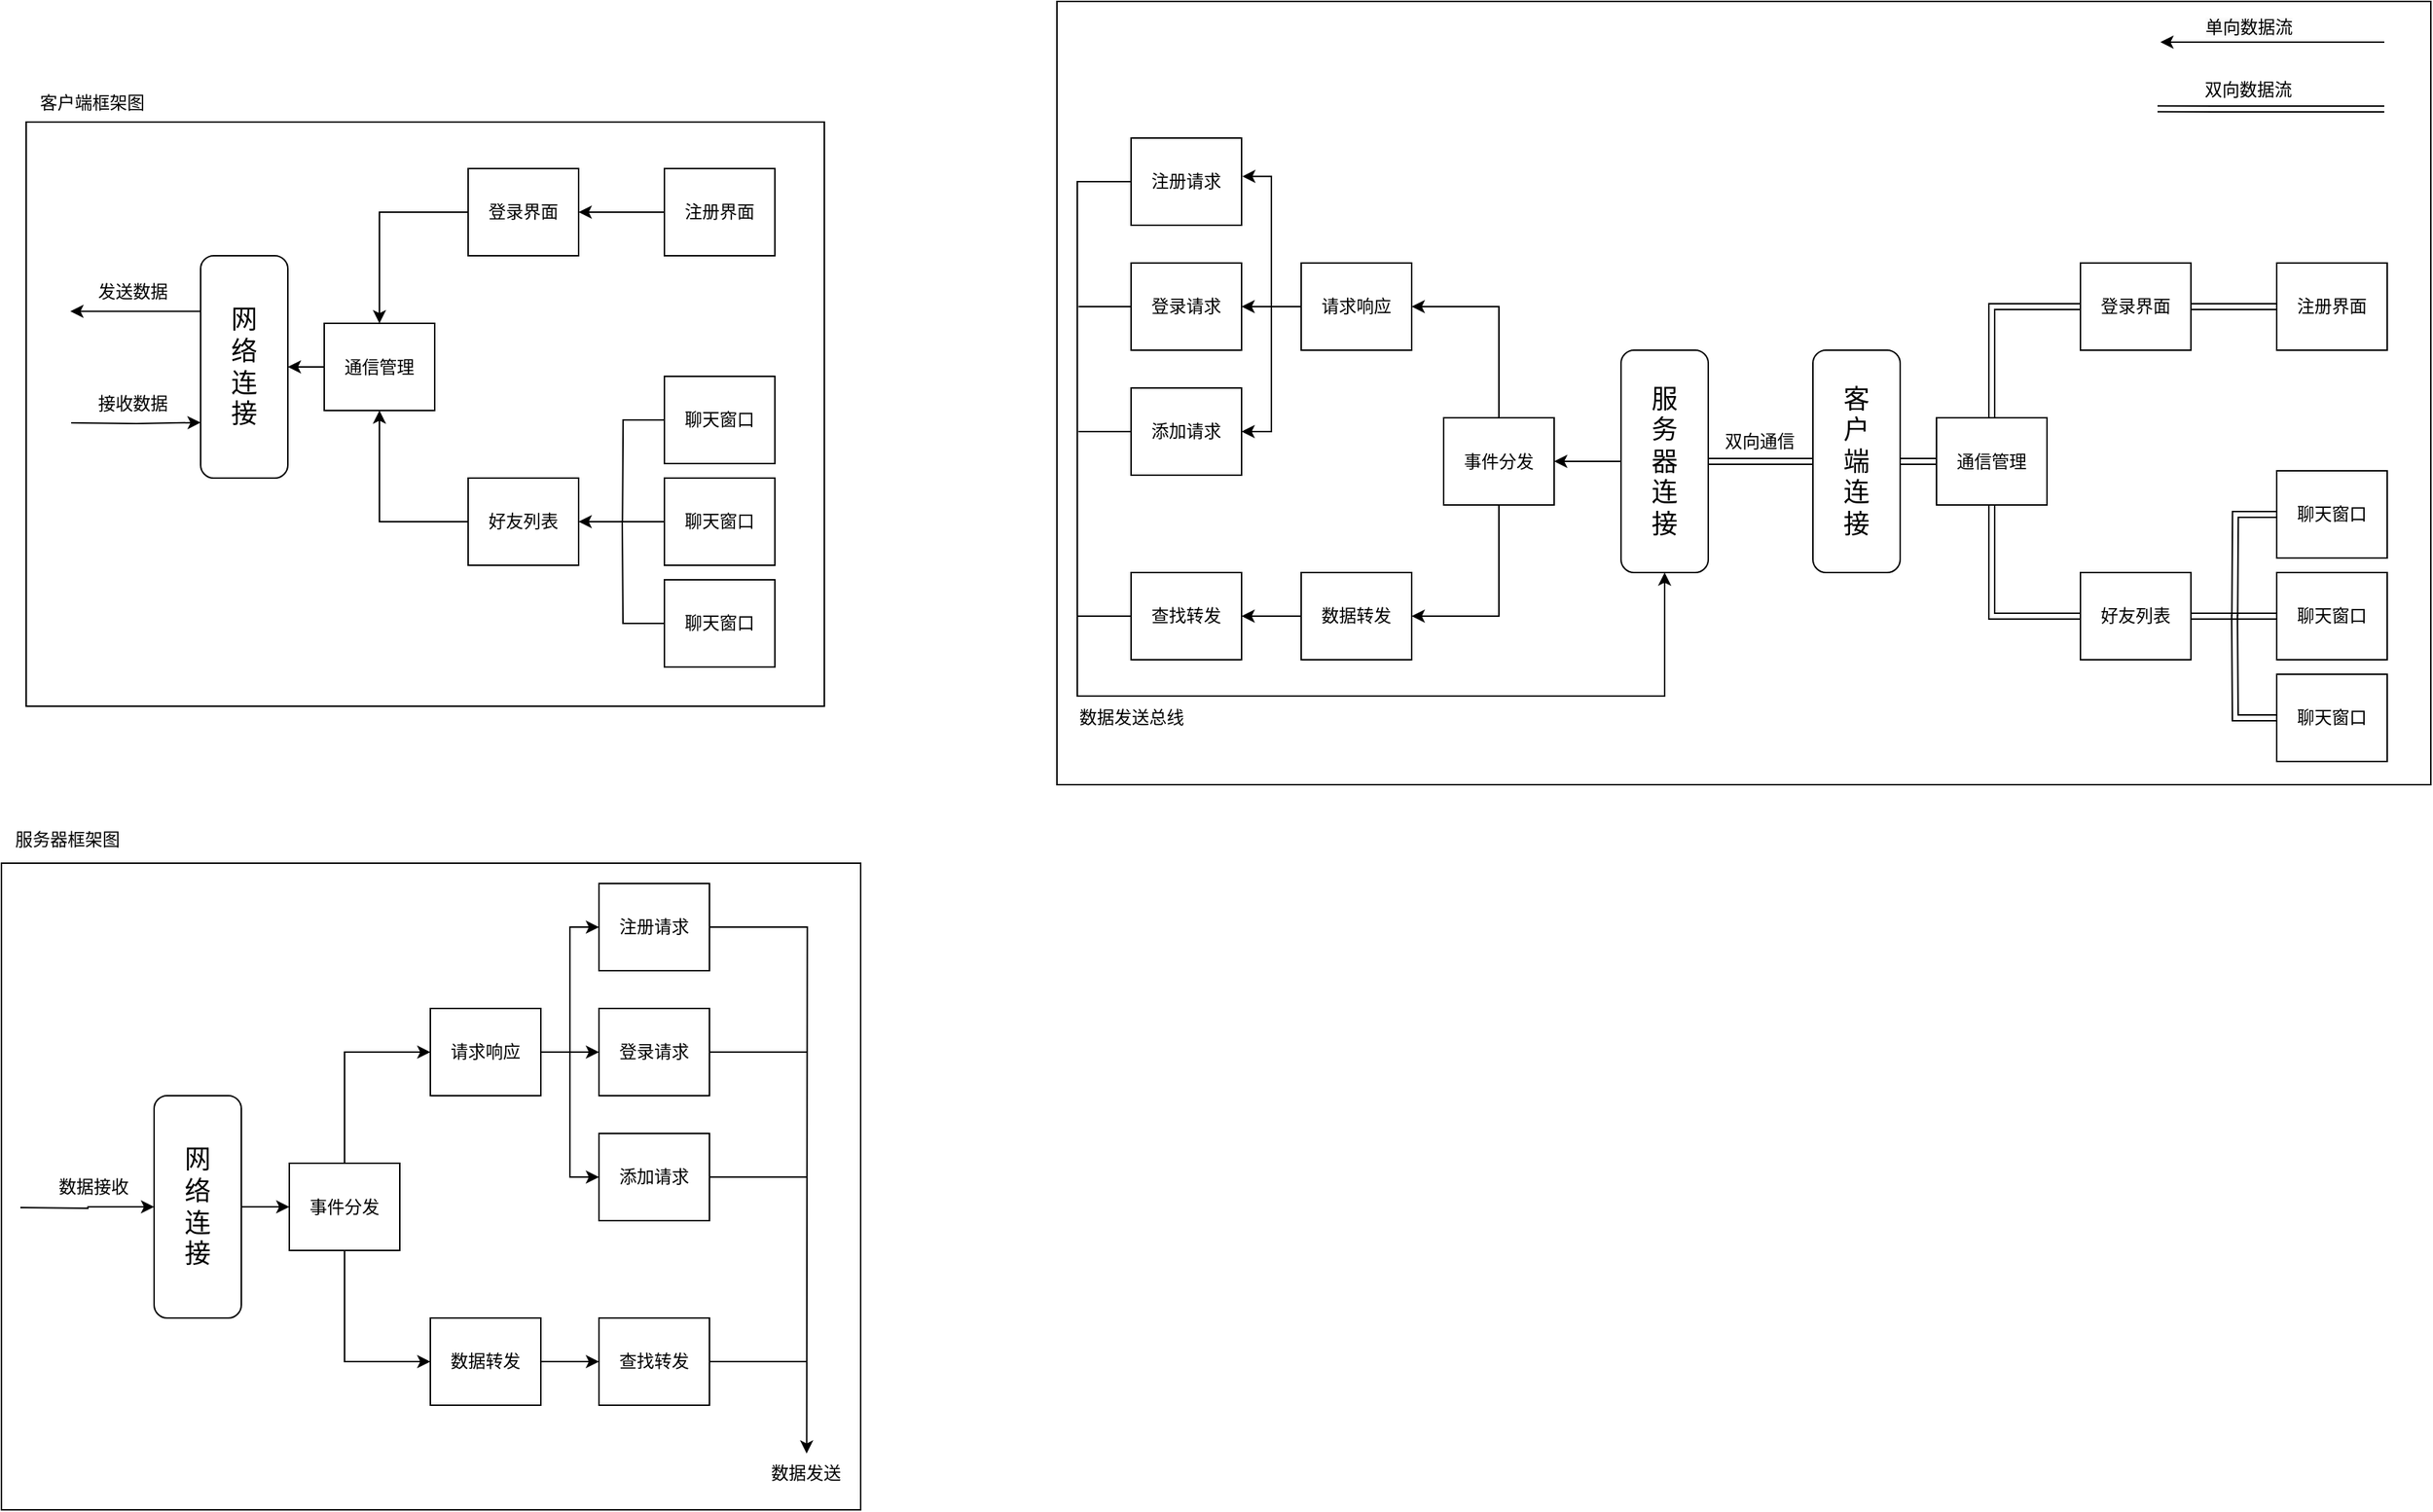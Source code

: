 <mxfile version="21.1.2" type="device">
  <diagram id="prtHgNgQTEPvFCAcTncT" name="Page-1">
    <mxGraphModel dx="1846" dy="1054" grid="0" gridSize="10" guides="1" tooltips="1" connect="1" arrows="1" fold="1" page="1" pageScale="1" pageWidth="827" pageHeight="1169" math="0" shadow="0">
      <root>
        <mxCell id="0" />
        <mxCell id="1" parent="0" />
        <mxCell id="Do2Q6mcpjUpiM5cCAcLP-162" value="" style="rounded=0;whiteSpace=wrap;html=1;" vertex="1" parent="1">
          <mxGeometry x="834" y="91" width="945" height="539" as="geometry" />
        </mxCell>
        <mxCell id="Do2Q6mcpjUpiM5cCAcLP-72" value="" style="group" vertex="1" connectable="0" parent="1">
          <mxGeometry x="108" y="655" width="591" height="474" as="geometry" />
        </mxCell>
        <mxCell id="Do2Q6mcpjUpiM5cCAcLP-70" value="" style="group" vertex="1" connectable="0" parent="Do2Q6mcpjUpiM5cCAcLP-72">
          <mxGeometry y="29" width="591" height="445" as="geometry" />
        </mxCell>
        <mxCell id="Do2Q6mcpjUpiM5cCAcLP-69" value="" style="rounded=0;whiteSpace=wrap;html=1;" vertex="1" parent="Do2Q6mcpjUpiM5cCAcLP-70">
          <mxGeometry width="591" height="445" as="geometry" />
        </mxCell>
        <mxCell id="Do2Q6mcpjUpiM5cCAcLP-27" value="&lt;font style=&quot;font-size: 18px;&quot;&gt;网&lt;br&gt;络&lt;br&gt;连&lt;br&gt;接&lt;/font&gt;" style="rounded=1;whiteSpace=wrap;html=1;" vertex="1" parent="Do2Q6mcpjUpiM5cCAcLP-70">
          <mxGeometry x="105" y="160" width="60" height="153" as="geometry" />
        </mxCell>
        <mxCell id="Do2Q6mcpjUpiM5cCAcLP-40" value="事件分发" style="rounded=0;whiteSpace=wrap;html=1;" vertex="1" parent="Do2Q6mcpjUpiM5cCAcLP-70">
          <mxGeometry x="198" y="206.5" width="76" height="60" as="geometry" />
        </mxCell>
        <mxCell id="Do2Q6mcpjUpiM5cCAcLP-45" value="" style="edgeStyle=orthogonalEdgeStyle;rounded=0;orthogonalLoop=1;jettySize=auto;html=1;" edge="1" parent="Do2Q6mcpjUpiM5cCAcLP-70" source="Do2Q6mcpjUpiM5cCAcLP-27" target="Do2Q6mcpjUpiM5cCAcLP-40">
          <mxGeometry relative="1" as="geometry" />
        </mxCell>
        <mxCell id="Do2Q6mcpjUpiM5cCAcLP-41" value="请求响应" style="rounded=0;whiteSpace=wrap;html=1;" vertex="1" parent="Do2Q6mcpjUpiM5cCAcLP-70">
          <mxGeometry x="295" y="100" width="76" height="60" as="geometry" />
        </mxCell>
        <mxCell id="Do2Q6mcpjUpiM5cCAcLP-47" style="edgeStyle=orthogonalEdgeStyle;rounded=0;orthogonalLoop=1;jettySize=auto;html=1;entryX=0;entryY=0.5;entryDx=0;entryDy=0;exitX=0.5;exitY=0;exitDx=0;exitDy=0;" edge="1" parent="Do2Q6mcpjUpiM5cCAcLP-70" source="Do2Q6mcpjUpiM5cCAcLP-40" target="Do2Q6mcpjUpiM5cCAcLP-41">
          <mxGeometry relative="1" as="geometry" />
        </mxCell>
        <mxCell id="Do2Q6mcpjUpiM5cCAcLP-42" value="数据转发" style="rounded=0;whiteSpace=wrap;html=1;" vertex="1" parent="Do2Q6mcpjUpiM5cCAcLP-70">
          <mxGeometry x="295" y="313" width="76" height="60" as="geometry" />
        </mxCell>
        <mxCell id="Do2Q6mcpjUpiM5cCAcLP-48" style="edgeStyle=orthogonalEdgeStyle;rounded=0;orthogonalLoop=1;jettySize=auto;html=1;entryX=0;entryY=0.5;entryDx=0;entryDy=0;exitX=0.5;exitY=1;exitDx=0;exitDy=0;" edge="1" parent="Do2Q6mcpjUpiM5cCAcLP-70" source="Do2Q6mcpjUpiM5cCAcLP-40" target="Do2Q6mcpjUpiM5cCAcLP-42">
          <mxGeometry relative="1" as="geometry" />
        </mxCell>
        <mxCell id="Do2Q6mcpjUpiM5cCAcLP-64" style="edgeStyle=orthogonalEdgeStyle;rounded=0;orthogonalLoop=1;jettySize=auto;html=1;endArrow=none;endFill=0;" edge="1" parent="Do2Q6mcpjUpiM5cCAcLP-70" source="Do2Q6mcpjUpiM5cCAcLP-49">
          <mxGeometry relative="1" as="geometry">
            <mxPoint x="554.429" y="130" as="targetPoint" />
          </mxGeometry>
        </mxCell>
        <mxCell id="Do2Q6mcpjUpiM5cCAcLP-49" value="登录请求" style="rounded=0;whiteSpace=wrap;html=1;" vertex="1" parent="Do2Q6mcpjUpiM5cCAcLP-70">
          <mxGeometry x="411" y="100" width="76" height="60" as="geometry" />
        </mxCell>
        <mxCell id="Do2Q6mcpjUpiM5cCAcLP-52" value="" style="edgeStyle=orthogonalEdgeStyle;rounded=0;orthogonalLoop=1;jettySize=auto;html=1;" edge="1" parent="Do2Q6mcpjUpiM5cCAcLP-70" source="Do2Q6mcpjUpiM5cCAcLP-41" target="Do2Q6mcpjUpiM5cCAcLP-49">
          <mxGeometry relative="1" as="geometry" />
        </mxCell>
        <mxCell id="Do2Q6mcpjUpiM5cCAcLP-62" style="edgeStyle=orthogonalEdgeStyle;rounded=0;orthogonalLoop=1;jettySize=auto;html=1;entryX=0.746;entryY=-0.104;entryDx=0;entryDy=0;entryPerimeter=0;" edge="1" parent="Do2Q6mcpjUpiM5cCAcLP-70" source="Do2Q6mcpjUpiM5cCAcLP-50">
          <mxGeometry relative="1" as="geometry">
            <mxPoint x="553.84" y="406.296" as="targetPoint" />
          </mxGeometry>
        </mxCell>
        <mxCell id="Do2Q6mcpjUpiM5cCAcLP-50" value="注册请求" style="rounded=0;whiteSpace=wrap;html=1;" vertex="1" parent="Do2Q6mcpjUpiM5cCAcLP-70">
          <mxGeometry x="411" y="14" width="76" height="60" as="geometry" />
        </mxCell>
        <mxCell id="Do2Q6mcpjUpiM5cCAcLP-53" style="edgeStyle=orthogonalEdgeStyle;rounded=0;orthogonalLoop=1;jettySize=auto;html=1;entryX=0;entryY=0.5;entryDx=0;entryDy=0;" edge="1" parent="Do2Q6mcpjUpiM5cCAcLP-70" source="Do2Q6mcpjUpiM5cCAcLP-41" target="Do2Q6mcpjUpiM5cCAcLP-50">
          <mxGeometry relative="1" as="geometry" />
        </mxCell>
        <mxCell id="Do2Q6mcpjUpiM5cCAcLP-65" style="edgeStyle=orthogonalEdgeStyle;rounded=0;orthogonalLoop=1;jettySize=auto;html=1;endArrow=none;endFill=0;" edge="1" parent="Do2Q6mcpjUpiM5cCAcLP-70" source="Do2Q6mcpjUpiM5cCAcLP-51">
          <mxGeometry relative="1" as="geometry">
            <mxPoint x="553.857" y="216" as="targetPoint" />
          </mxGeometry>
        </mxCell>
        <mxCell id="Do2Q6mcpjUpiM5cCAcLP-51" value="添加请求" style="rounded=0;whiteSpace=wrap;html=1;" vertex="1" parent="Do2Q6mcpjUpiM5cCAcLP-70">
          <mxGeometry x="411" y="186" width="76" height="60" as="geometry" />
        </mxCell>
        <mxCell id="Do2Q6mcpjUpiM5cCAcLP-54" style="edgeStyle=orthogonalEdgeStyle;rounded=0;orthogonalLoop=1;jettySize=auto;html=1;entryX=0;entryY=0.5;entryDx=0;entryDy=0;" edge="1" parent="Do2Q6mcpjUpiM5cCAcLP-70" source="Do2Q6mcpjUpiM5cCAcLP-41" target="Do2Q6mcpjUpiM5cCAcLP-51">
          <mxGeometry relative="1" as="geometry" />
        </mxCell>
        <mxCell id="Do2Q6mcpjUpiM5cCAcLP-66" style="edgeStyle=orthogonalEdgeStyle;rounded=0;orthogonalLoop=1;jettySize=auto;html=1;endArrow=none;endFill=0;" edge="1" parent="Do2Q6mcpjUpiM5cCAcLP-70" source="Do2Q6mcpjUpiM5cCAcLP-56">
          <mxGeometry relative="1" as="geometry">
            <mxPoint x="554" y="343" as="targetPoint" />
          </mxGeometry>
        </mxCell>
        <mxCell id="Do2Q6mcpjUpiM5cCAcLP-56" value="查找转发" style="rounded=0;whiteSpace=wrap;html=1;" vertex="1" parent="Do2Q6mcpjUpiM5cCAcLP-70">
          <mxGeometry x="411" y="313" width="76" height="60" as="geometry" />
        </mxCell>
        <mxCell id="Do2Q6mcpjUpiM5cCAcLP-57" value="" style="edgeStyle=orthogonalEdgeStyle;rounded=0;orthogonalLoop=1;jettySize=auto;html=1;" edge="1" parent="Do2Q6mcpjUpiM5cCAcLP-70" source="Do2Q6mcpjUpiM5cCAcLP-42" target="Do2Q6mcpjUpiM5cCAcLP-56">
          <mxGeometry relative="1" as="geometry" />
        </mxCell>
        <mxCell id="Do2Q6mcpjUpiM5cCAcLP-59" style="edgeStyle=orthogonalEdgeStyle;rounded=0;orthogonalLoop=1;jettySize=auto;html=1;entryX=0;entryY=0.5;entryDx=0;entryDy=0;" edge="1" parent="Do2Q6mcpjUpiM5cCAcLP-70" target="Do2Q6mcpjUpiM5cCAcLP-27">
          <mxGeometry relative="1" as="geometry">
            <mxPoint x="13" y="237" as="sourcePoint" />
          </mxGeometry>
        </mxCell>
        <mxCell id="Do2Q6mcpjUpiM5cCAcLP-60" value="数据接收" style="text;html=1;align=center;verticalAlign=middle;resizable=0;points=[];autosize=1;strokeColor=none;fillColor=none;" vertex="1" parent="Do2Q6mcpjUpiM5cCAcLP-70">
          <mxGeometry x="30" y="210" width="66" height="26" as="geometry" />
        </mxCell>
        <mxCell id="Do2Q6mcpjUpiM5cCAcLP-67" value="数据发送" style="text;html=1;align=center;verticalAlign=middle;resizable=0;points=[];autosize=1;strokeColor=none;fillColor=none;" vertex="1" parent="Do2Q6mcpjUpiM5cCAcLP-70">
          <mxGeometry x="520" y="407" width="66" height="26" as="geometry" />
        </mxCell>
        <mxCell id="Do2Q6mcpjUpiM5cCAcLP-71" value="服务器框架图" style="text;html=1;align=center;verticalAlign=middle;resizable=0;points=[];autosize=1;strokeColor=none;fillColor=none;" vertex="1" parent="Do2Q6mcpjUpiM5cCAcLP-72">
          <mxGeometry width="90" height="26" as="geometry" />
        </mxCell>
        <mxCell id="Do2Q6mcpjUpiM5cCAcLP-73" value="" style="group" vertex="1" connectable="0" parent="1">
          <mxGeometry x="125" y="148" width="549" height="428" as="geometry" />
        </mxCell>
        <mxCell id="Do2Q6mcpjUpiM5cCAcLP-68" value="" style="rounded=0;whiteSpace=wrap;html=1;" vertex="1" parent="Do2Q6mcpjUpiM5cCAcLP-73">
          <mxGeometry y="26" width="549" height="402" as="geometry" />
        </mxCell>
        <mxCell id="Do2Q6mcpjUpiM5cCAcLP-26" value="客户端框架图" style="text;html=1;align=center;verticalAlign=middle;resizable=0;points=[];autosize=1;strokeColor=none;fillColor=none;" vertex="1" parent="Do2Q6mcpjUpiM5cCAcLP-73">
          <mxGeometry width="90" height="26" as="geometry" />
        </mxCell>
        <mxCell id="Do2Q6mcpjUpiM5cCAcLP-33" style="edgeStyle=orthogonalEdgeStyle;rounded=0;orthogonalLoop=1;jettySize=auto;html=1;exitX=0;exitY=0.25;exitDx=0;exitDy=0;" edge="1" parent="Do2Q6mcpjUpiM5cCAcLP-73" source="Do2Q6mcpjUpiM5cCAcLP-6">
          <mxGeometry relative="1" as="geometry">
            <mxPoint x="30.4" y="156.2" as="targetPoint" />
          </mxGeometry>
        </mxCell>
        <mxCell id="Do2Q6mcpjUpiM5cCAcLP-6" value="&lt;font style=&quot;font-size: 18px;&quot;&gt;网&lt;br&gt;络&lt;br&gt;连&lt;br&gt;接&lt;/font&gt;" style="rounded=1;whiteSpace=wrap;html=1;" vertex="1" parent="Do2Q6mcpjUpiM5cCAcLP-73">
          <mxGeometry x="120" y="118" width="60" height="153" as="geometry" />
        </mxCell>
        <mxCell id="Do2Q6mcpjUpiM5cCAcLP-13" value="" style="edgeStyle=orthogonalEdgeStyle;rounded=0;orthogonalLoop=1;jettySize=auto;html=1;" edge="1" parent="Do2Q6mcpjUpiM5cCAcLP-73" source="Do2Q6mcpjUpiM5cCAcLP-8" target="Do2Q6mcpjUpiM5cCAcLP-6">
          <mxGeometry relative="1" as="geometry" />
        </mxCell>
        <mxCell id="Do2Q6mcpjUpiM5cCAcLP-8" value="通信管理" style="rounded=0;whiteSpace=wrap;html=1;" vertex="1" parent="Do2Q6mcpjUpiM5cCAcLP-73">
          <mxGeometry x="205" y="164.5" width="76" height="60" as="geometry" />
        </mxCell>
        <mxCell id="Do2Q6mcpjUpiM5cCAcLP-15" style="edgeStyle=orthogonalEdgeStyle;rounded=0;orthogonalLoop=1;jettySize=auto;html=1;entryX=0.5;entryY=0;entryDx=0;entryDy=0;" edge="1" parent="Do2Q6mcpjUpiM5cCAcLP-73" source="Do2Q6mcpjUpiM5cCAcLP-9" target="Do2Q6mcpjUpiM5cCAcLP-8">
          <mxGeometry relative="1" as="geometry" />
        </mxCell>
        <mxCell id="Do2Q6mcpjUpiM5cCAcLP-9" value="登录界面" style="rounded=0;whiteSpace=wrap;html=1;" vertex="1" parent="Do2Q6mcpjUpiM5cCAcLP-73">
          <mxGeometry x="304" y="58" width="76" height="60" as="geometry" />
        </mxCell>
        <mxCell id="Do2Q6mcpjUpiM5cCAcLP-14" value="" style="edgeStyle=orthogonalEdgeStyle;rounded=0;orthogonalLoop=1;jettySize=auto;html=1;" edge="1" parent="Do2Q6mcpjUpiM5cCAcLP-73" source="Do2Q6mcpjUpiM5cCAcLP-10" target="Do2Q6mcpjUpiM5cCAcLP-8">
          <mxGeometry relative="1" as="geometry" />
        </mxCell>
        <mxCell id="Do2Q6mcpjUpiM5cCAcLP-10" value="好友列表" style="rounded=0;whiteSpace=wrap;html=1;" vertex="1" parent="Do2Q6mcpjUpiM5cCAcLP-73">
          <mxGeometry x="304" y="271" width="76" height="60" as="geometry" />
        </mxCell>
        <mxCell id="Do2Q6mcpjUpiM5cCAcLP-17" value="" style="edgeStyle=orthogonalEdgeStyle;rounded=0;orthogonalLoop=1;jettySize=auto;html=1;" edge="1" parent="Do2Q6mcpjUpiM5cCAcLP-73" source="Do2Q6mcpjUpiM5cCAcLP-11" target="Do2Q6mcpjUpiM5cCAcLP-10">
          <mxGeometry relative="1" as="geometry" />
        </mxCell>
        <mxCell id="Do2Q6mcpjUpiM5cCAcLP-11" value="聊天窗口" style="rounded=0;whiteSpace=wrap;html=1;" vertex="1" parent="Do2Q6mcpjUpiM5cCAcLP-73">
          <mxGeometry x="439" y="271" width="76" height="60" as="geometry" />
        </mxCell>
        <mxCell id="Do2Q6mcpjUpiM5cCAcLP-16" value="" style="edgeStyle=orthogonalEdgeStyle;rounded=0;orthogonalLoop=1;jettySize=auto;html=1;" edge="1" parent="Do2Q6mcpjUpiM5cCAcLP-73" source="Do2Q6mcpjUpiM5cCAcLP-12" target="Do2Q6mcpjUpiM5cCAcLP-9">
          <mxGeometry relative="1" as="geometry" />
        </mxCell>
        <mxCell id="Do2Q6mcpjUpiM5cCAcLP-12" value="注册界面" style="rounded=0;whiteSpace=wrap;html=1;" vertex="1" parent="Do2Q6mcpjUpiM5cCAcLP-73">
          <mxGeometry x="439" y="58" width="76" height="60" as="geometry" />
        </mxCell>
        <mxCell id="Do2Q6mcpjUpiM5cCAcLP-21" style="edgeStyle=orthogonalEdgeStyle;rounded=0;orthogonalLoop=1;jettySize=auto;html=1;endArrow=none;endFill=0;" edge="1" parent="Do2Q6mcpjUpiM5cCAcLP-73" source="Do2Q6mcpjUpiM5cCAcLP-18">
          <mxGeometry relative="1" as="geometry">
            <mxPoint x="410.143" y="301" as="targetPoint" />
          </mxGeometry>
        </mxCell>
        <mxCell id="Do2Q6mcpjUpiM5cCAcLP-18" value="聊天窗口" style="rounded=0;whiteSpace=wrap;html=1;" vertex="1" parent="Do2Q6mcpjUpiM5cCAcLP-73">
          <mxGeometry x="439" y="201" width="76" height="60" as="geometry" />
        </mxCell>
        <mxCell id="Do2Q6mcpjUpiM5cCAcLP-22" style="edgeStyle=orthogonalEdgeStyle;rounded=0;orthogonalLoop=1;jettySize=auto;html=1;strokeColor=default;endArrow=none;endFill=0;" edge="1" parent="Do2Q6mcpjUpiM5cCAcLP-73" source="Do2Q6mcpjUpiM5cCAcLP-19">
          <mxGeometry relative="1" as="geometry">
            <mxPoint x="410" y="300" as="targetPoint" />
          </mxGeometry>
        </mxCell>
        <mxCell id="Do2Q6mcpjUpiM5cCAcLP-19" value="聊天窗口" style="rounded=0;whiteSpace=wrap;html=1;" vertex="1" parent="Do2Q6mcpjUpiM5cCAcLP-73">
          <mxGeometry x="439" y="341" width="76" height="60" as="geometry" />
        </mxCell>
        <mxCell id="Do2Q6mcpjUpiM5cCAcLP-24" value="发送数据" style="text;html=1;align=center;verticalAlign=middle;resizable=0;points=[];autosize=1;strokeColor=none;fillColor=none;" vertex="1" parent="Do2Q6mcpjUpiM5cCAcLP-73">
          <mxGeometry x="40" y="130" width="66" height="26" as="geometry" />
        </mxCell>
        <mxCell id="Do2Q6mcpjUpiM5cCAcLP-37" style="edgeStyle=orthogonalEdgeStyle;rounded=0;orthogonalLoop=1;jettySize=auto;html=1;entryX=0;entryY=0.75;entryDx=0;entryDy=0;" edge="1" parent="Do2Q6mcpjUpiM5cCAcLP-73" target="Do2Q6mcpjUpiM5cCAcLP-6">
          <mxGeometry relative="1" as="geometry">
            <mxPoint x="31" y="233" as="sourcePoint" />
          </mxGeometry>
        </mxCell>
        <mxCell id="Do2Q6mcpjUpiM5cCAcLP-38" value="接收数据" style="text;html=1;align=center;verticalAlign=middle;resizable=0;points=[];autosize=1;strokeColor=none;fillColor=none;" vertex="1" parent="Do2Q6mcpjUpiM5cCAcLP-73">
          <mxGeometry x="40" y="207" width="66" height="26" as="geometry" />
        </mxCell>
        <mxCell id="Do2Q6mcpjUpiM5cCAcLP-151" value="" style="edgeStyle=orthogonalEdgeStyle;rounded=0;orthogonalLoop=1;jettySize=auto;html=1;shape=link;" edge="1" parent="1" source="Do2Q6mcpjUpiM5cCAcLP-78" target="Do2Q6mcpjUpiM5cCAcLP-124">
          <mxGeometry relative="1" as="geometry" />
        </mxCell>
        <mxCell id="Do2Q6mcpjUpiM5cCAcLP-78" value="&lt;font style=&quot;font-size: 18px;&quot;&gt;客&lt;br&gt;户&lt;br&gt;端&lt;br&gt;连&lt;br&gt;接&lt;/font&gt;" style="rounded=1;whiteSpace=wrap;html=1;container=0;" vertex="1" parent="1">
          <mxGeometry x="1354" y="331" width="60" height="153" as="geometry" />
        </mxCell>
        <mxCell id="Do2Q6mcpjUpiM5cCAcLP-79" value="" style="edgeStyle=orthogonalEdgeStyle;rounded=0;orthogonalLoop=1;jettySize=auto;html=1;shape=link;" edge="1" parent="1" source="Do2Q6mcpjUpiM5cCAcLP-80" target="Do2Q6mcpjUpiM5cCAcLP-78">
          <mxGeometry relative="1" as="geometry" />
        </mxCell>
        <mxCell id="Do2Q6mcpjUpiM5cCAcLP-80" value="通信管理" style="rounded=0;whiteSpace=wrap;html=1;container=0;" vertex="1" parent="1">
          <mxGeometry x="1439" y="377.5" width="76" height="60" as="geometry" />
        </mxCell>
        <mxCell id="Do2Q6mcpjUpiM5cCAcLP-81" style="edgeStyle=orthogonalEdgeStyle;rounded=0;orthogonalLoop=1;jettySize=auto;html=1;entryX=0.5;entryY=0;entryDx=0;entryDy=0;shape=link;" edge="1" parent="1" source="Do2Q6mcpjUpiM5cCAcLP-82" target="Do2Q6mcpjUpiM5cCAcLP-80">
          <mxGeometry relative="1" as="geometry" />
        </mxCell>
        <mxCell id="Do2Q6mcpjUpiM5cCAcLP-82" value="登录界面" style="rounded=0;whiteSpace=wrap;html=1;container=0;" vertex="1" parent="1">
          <mxGeometry x="1538" y="271" width="76" height="60" as="geometry" />
        </mxCell>
        <mxCell id="Do2Q6mcpjUpiM5cCAcLP-83" value="" style="edgeStyle=orthogonalEdgeStyle;rounded=0;orthogonalLoop=1;jettySize=auto;html=1;shape=link;" edge="1" parent="1" source="Do2Q6mcpjUpiM5cCAcLP-84" target="Do2Q6mcpjUpiM5cCAcLP-80">
          <mxGeometry relative="1" as="geometry" />
        </mxCell>
        <mxCell id="Do2Q6mcpjUpiM5cCAcLP-84" value="好友列表" style="rounded=0;whiteSpace=wrap;html=1;container=0;" vertex="1" parent="1">
          <mxGeometry x="1538" y="484" width="76" height="60" as="geometry" />
        </mxCell>
        <mxCell id="Do2Q6mcpjUpiM5cCAcLP-85" value="" style="edgeStyle=orthogonalEdgeStyle;rounded=0;orthogonalLoop=1;jettySize=auto;html=1;shape=link;" edge="1" parent="1" source="Do2Q6mcpjUpiM5cCAcLP-86" target="Do2Q6mcpjUpiM5cCAcLP-84">
          <mxGeometry relative="1" as="geometry" />
        </mxCell>
        <mxCell id="Do2Q6mcpjUpiM5cCAcLP-86" value="聊天窗口" style="rounded=0;whiteSpace=wrap;html=1;container=0;" vertex="1" parent="1">
          <mxGeometry x="1673" y="484" width="76" height="60" as="geometry" />
        </mxCell>
        <mxCell id="Do2Q6mcpjUpiM5cCAcLP-87" value="" style="edgeStyle=orthogonalEdgeStyle;rounded=0;orthogonalLoop=1;jettySize=auto;html=1;shape=link;" edge="1" parent="1" source="Do2Q6mcpjUpiM5cCAcLP-88" target="Do2Q6mcpjUpiM5cCAcLP-82">
          <mxGeometry relative="1" as="geometry" />
        </mxCell>
        <mxCell id="Do2Q6mcpjUpiM5cCAcLP-88" value="注册界面" style="rounded=0;whiteSpace=wrap;html=1;container=0;" vertex="1" parent="1">
          <mxGeometry x="1673" y="271" width="76" height="60" as="geometry" />
        </mxCell>
        <mxCell id="Do2Q6mcpjUpiM5cCAcLP-89" style="edgeStyle=orthogonalEdgeStyle;rounded=0;orthogonalLoop=1;jettySize=auto;html=1;endArrow=none;endFill=0;shape=link;" edge="1" parent="1" source="Do2Q6mcpjUpiM5cCAcLP-90">
          <mxGeometry relative="1" as="geometry">
            <mxPoint x="1644.143" y="514" as="targetPoint" />
          </mxGeometry>
        </mxCell>
        <mxCell id="Do2Q6mcpjUpiM5cCAcLP-90" value="聊天窗口" style="rounded=0;whiteSpace=wrap;html=1;container=0;" vertex="1" parent="1">
          <mxGeometry x="1673" y="414" width="76" height="60" as="geometry" />
        </mxCell>
        <mxCell id="Do2Q6mcpjUpiM5cCAcLP-91" style="edgeStyle=orthogonalEdgeStyle;rounded=0;orthogonalLoop=1;jettySize=auto;html=1;strokeColor=default;endArrow=none;endFill=0;shape=link;" edge="1" parent="1" source="Do2Q6mcpjUpiM5cCAcLP-92">
          <mxGeometry relative="1" as="geometry">
            <mxPoint x="1644" y="513" as="targetPoint" />
          </mxGeometry>
        </mxCell>
        <mxCell id="Do2Q6mcpjUpiM5cCAcLP-92" value="聊天窗口" style="rounded=0;whiteSpace=wrap;html=1;container=0;" vertex="1" parent="1">
          <mxGeometry x="1673" y="554" width="76" height="60" as="geometry" />
        </mxCell>
        <mxCell id="Do2Q6mcpjUpiM5cCAcLP-143" style="edgeStyle=orthogonalEdgeStyle;rounded=0;orthogonalLoop=1;jettySize=auto;html=1;entryX=1;entryY=0.5;entryDx=0;entryDy=0;" edge="1" parent="1" source="Do2Q6mcpjUpiM5cCAcLP-124" target="Do2Q6mcpjUpiM5cCAcLP-131">
          <mxGeometry relative="1" as="geometry" />
        </mxCell>
        <mxCell id="Do2Q6mcpjUpiM5cCAcLP-124" value="&lt;font style=&quot;font-size: 18px;&quot;&gt;服&lt;br&gt;务&lt;br&gt;器&lt;br&gt;连&lt;br&gt;接&lt;/font&gt;" style="rounded=1;whiteSpace=wrap;html=1;container=0;" vertex="1" parent="1">
          <mxGeometry x="1222" y="331" width="60" height="153" as="geometry" />
        </mxCell>
        <mxCell id="Do2Q6mcpjUpiM5cCAcLP-129" value="双向通信" style="text;html=1;align=center;verticalAlign=middle;resizable=0;points=[];autosize=1;strokeColor=none;fillColor=none;" vertex="1" parent="1">
          <mxGeometry x="1284" y="381" width="66" height="26" as="geometry" />
        </mxCell>
        <mxCell id="Do2Q6mcpjUpiM5cCAcLP-138" style="edgeStyle=orthogonalEdgeStyle;rounded=0;orthogonalLoop=1;jettySize=auto;html=1;entryX=1;entryY=0.5;entryDx=0;entryDy=0;exitX=0.5;exitY=0;exitDx=0;exitDy=0;" edge="1" parent="1" source="Do2Q6mcpjUpiM5cCAcLP-131" target="Do2Q6mcpjUpiM5cCAcLP-132">
          <mxGeometry relative="1" as="geometry" />
        </mxCell>
        <mxCell id="Do2Q6mcpjUpiM5cCAcLP-139" style="edgeStyle=orthogonalEdgeStyle;rounded=0;orthogonalLoop=1;jettySize=auto;html=1;entryX=1;entryY=0.5;entryDx=0;entryDy=0;exitX=0.5;exitY=1;exitDx=0;exitDy=0;" edge="1" parent="1" source="Do2Q6mcpjUpiM5cCAcLP-131" target="Do2Q6mcpjUpiM5cCAcLP-133">
          <mxGeometry relative="1" as="geometry" />
        </mxCell>
        <mxCell id="Do2Q6mcpjUpiM5cCAcLP-131" value="事件分发" style="rounded=0;whiteSpace=wrap;html=1;" vertex="1" parent="1">
          <mxGeometry x="1100" y="377.5" width="76" height="60" as="geometry" />
        </mxCell>
        <mxCell id="Do2Q6mcpjUpiM5cCAcLP-140" value="" style="edgeStyle=orthogonalEdgeStyle;rounded=0;orthogonalLoop=1;jettySize=auto;html=1;entryX=1.006;entryY=0.44;entryDx=0;entryDy=0;entryPerimeter=0;" edge="1" parent="1" source="Do2Q6mcpjUpiM5cCAcLP-132" target="Do2Q6mcpjUpiM5cCAcLP-135">
          <mxGeometry relative="1" as="geometry" />
        </mxCell>
        <mxCell id="Do2Q6mcpjUpiM5cCAcLP-141" style="edgeStyle=orthogonalEdgeStyle;rounded=0;orthogonalLoop=1;jettySize=auto;html=1;entryX=1;entryY=0.5;entryDx=0;entryDy=0;" edge="1" parent="1" source="Do2Q6mcpjUpiM5cCAcLP-132" target="Do2Q6mcpjUpiM5cCAcLP-136">
          <mxGeometry relative="1" as="geometry" />
        </mxCell>
        <mxCell id="Do2Q6mcpjUpiM5cCAcLP-142" style="edgeStyle=orthogonalEdgeStyle;rounded=0;orthogonalLoop=1;jettySize=auto;html=1;entryX=1;entryY=0.5;entryDx=0;entryDy=0;" edge="1" parent="1" source="Do2Q6mcpjUpiM5cCAcLP-132" target="Do2Q6mcpjUpiM5cCAcLP-134">
          <mxGeometry relative="1" as="geometry" />
        </mxCell>
        <mxCell id="Do2Q6mcpjUpiM5cCAcLP-132" value="请求响应" style="rounded=0;whiteSpace=wrap;html=1;" vertex="1" parent="1">
          <mxGeometry x="1002" y="271" width="76" height="60" as="geometry" />
        </mxCell>
        <mxCell id="Do2Q6mcpjUpiM5cCAcLP-144" value="" style="edgeStyle=orthogonalEdgeStyle;rounded=0;orthogonalLoop=1;jettySize=auto;html=1;" edge="1" parent="1" source="Do2Q6mcpjUpiM5cCAcLP-133" target="Do2Q6mcpjUpiM5cCAcLP-137">
          <mxGeometry relative="1" as="geometry" />
        </mxCell>
        <mxCell id="Do2Q6mcpjUpiM5cCAcLP-133" value="数据转发" style="rounded=0;whiteSpace=wrap;html=1;" vertex="1" parent="1">
          <mxGeometry x="1002" y="484" width="76" height="60" as="geometry" />
        </mxCell>
        <mxCell id="Do2Q6mcpjUpiM5cCAcLP-147" style="edgeStyle=orthogonalEdgeStyle;rounded=0;orthogonalLoop=1;jettySize=auto;html=1;endArrow=none;endFill=0;" edge="1" parent="1" source="Do2Q6mcpjUpiM5cCAcLP-134">
          <mxGeometry relative="1" as="geometry">
            <mxPoint x="848.793" y="301.0" as="targetPoint" />
          </mxGeometry>
        </mxCell>
        <mxCell id="Do2Q6mcpjUpiM5cCAcLP-134" value="登录请求" style="rounded=0;whiteSpace=wrap;html=1;" vertex="1" parent="1">
          <mxGeometry x="885" y="271" width="76" height="60" as="geometry" />
        </mxCell>
        <mxCell id="Do2Q6mcpjUpiM5cCAcLP-146" style="edgeStyle=orthogonalEdgeStyle;rounded=0;orthogonalLoop=1;jettySize=auto;html=1;entryX=0.5;entryY=1;entryDx=0;entryDy=0;" edge="1" parent="1" source="Do2Q6mcpjUpiM5cCAcLP-135" target="Do2Q6mcpjUpiM5cCAcLP-124">
          <mxGeometry relative="1" as="geometry">
            <mxPoint x="1247" y="502" as="targetPoint" />
            <Array as="points">
              <mxPoint x="848" y="215" />
              <mxPoint x="848" y="569" />
              <mxPoint x="1252" y="569" />
            </Array>
          </mxGeometry>
        </mxCell>
        <mxCell id="Do2Q6mcpjUpiM5cCAcLP-135" value="注册请求" style="rounded=0;whiteSpace=wrap;html=1;" vertex="1" parent="1">
          <mxGeometry x="885" y="185" width="76" height="60" as="geometry" />
        </mxCell>
        <mxCell id="Do2Q6mcpjUpiM5cCAcLP-148" style="edgeStyle=orthogonalEdgeStyle;rounded=0;orthogonalLoop=1;jettySize=auto;html=1;endArrow=none;endFill=0;" edge="1" parent="1" source="Do2Q6mcpjUpiM5cCAcLP-136">
          <mxGeometry relative="1" as="geometry">
            <mxPoint x="848.793" y="387" as="targetPoint" />
          </mxGeometry>
        </mxCell>
        <mxCell id="Do2Q6mcpjUpiM5cCAcLP-136" value="添加请求" style="rounded=0;whiteSpace=wrap;html=1;" vertex="1" parent="1">
          <mxGeometry x="885" y="357" width="76" height="60" as="geometry" />
        </mxCell>
        <mxCell id="Do2Q6mcpjUpiM5cCAcLP-150" style="edgeStyle=orthogonalEdgeStyle;rounded=0;orthogonalLoop=1;jettySize=auto;html=1;endArrow=none;endFill=0;" edge="1" parent="1" source="Do2Q6mcpjUpiM5cCAcLP-137">
          <mxGeometry relative="1" as="geometry">
            <mxPoint x="848" y="514" as="targetPoint" />
          </mxGeometry>
        </mxCell>
        <mxCell id="Do2Q6mcpjUpiM5cCAcLP-137" value="查找转发" style="rounded=0;whiteSpace=wrap;html=1;" vertex="1" parent="1">
          <mxGeometry x="885" y="484" width="76" height="60" as="geometry" />
        </mxCell>
        <mxCell id="Do2Q6mcpjUpiM5cCAcLP-154" value="数据发送总线" style="text;html=1;align=center;verticalAlign=middle;resizable=0;points=[];autosize=1;strokeColor=none;fillColor=none;" vertex="1" parent="1">
          <mxGeometry x="840" y="571" width="90" height="26" as="geometry" />
        </mxCell>
        <mxCell id="Do2Q6mcpjUpiM5cCAcLP-157" style="edgeStyle=orthogonalEdgeStyle;rounded=0;orthogonalLoop=1;jettySize=auto;html=1;" edge="1" parent="1">
          <mxGeometry relative="1" as="geometry">
            <mxPoint x="1592.997" y="119" as="targetPoint" />
            <mxPoint x="1663" y="119" as="sourcePoint" />
            <Array as="points">
              <mxPoint x="1747" y="119" />
              <mxPoint x="1747" y="119" />
            </Array>
          </mxGeometry>
        </mxCell>
        <mxCell id="Do2Q6mcpjUpiM5cCAcLP-159" style="edgeStyle=orthogonalEdgeStyle;rounded=0;orthogonalLoop=1;jettySize=auto;html=1;shape=link;" edge="1" parent="1">
          <mxGeometry relative="1" as="geometry">
            <mxPoint x="1591.003" y="164.86" as="targetPoint" />
            <mxPoint x="1747" y="165" as="sourcePoint" />
            <Array as="points">
              <mxPoint x="1658.86" y="164.86" />
              <mxPoint x="1658.86" y="164.86" />
            </Array>
          </mxGeometry>
        </mxCell>
        <mxCell id="Do2Q6mcpjUpiM5cCAcLP-160" value="双向数据流" style="text;html=1;align=center;verticalAlign=middle;resizable=0;points=[];autosize=1;strokeColor=none;fillColor=none;" vertex="1" parent="1">
          <mxGeometry x="1614" y="139" width="78" height="26" as="geometry" />
        </mxCell>
        <mxCell id="Do2Q6mcpjUpiM5cCAcLP-161" value="&lt;span style=&quot;color: rgb(0, 0, 0); font-family: Helvetica; font-size: 12px; font-style: normal; font-variant-ligatures: normal; font-variant-caps: normal; font-weight: 400; letter-spacing: normal; orphans: 2; text-align: center; text-indent: 0px; text-transform: none; widows: 2; word-spacing: 0px; -webkit-text-stroke-width: 0px; background-color: rgb(251, 251, 251); text-decoration-thickness: initial; text-decoration-style: initial; text-decoration-color: initial; float: none; display: inline !important;&quot;&gt;单向数据流&lt;/span&gt;" style="text;whiteSpace=wrap;html=1;" vertex="1" parent="1">
          <mxGeometry x="1622.0" y="94.998" width="100" height="36" as="geometry" />
        </mxCell>
      </root>
    </mxGraphModel>
  </diagram>
</mxfile>
